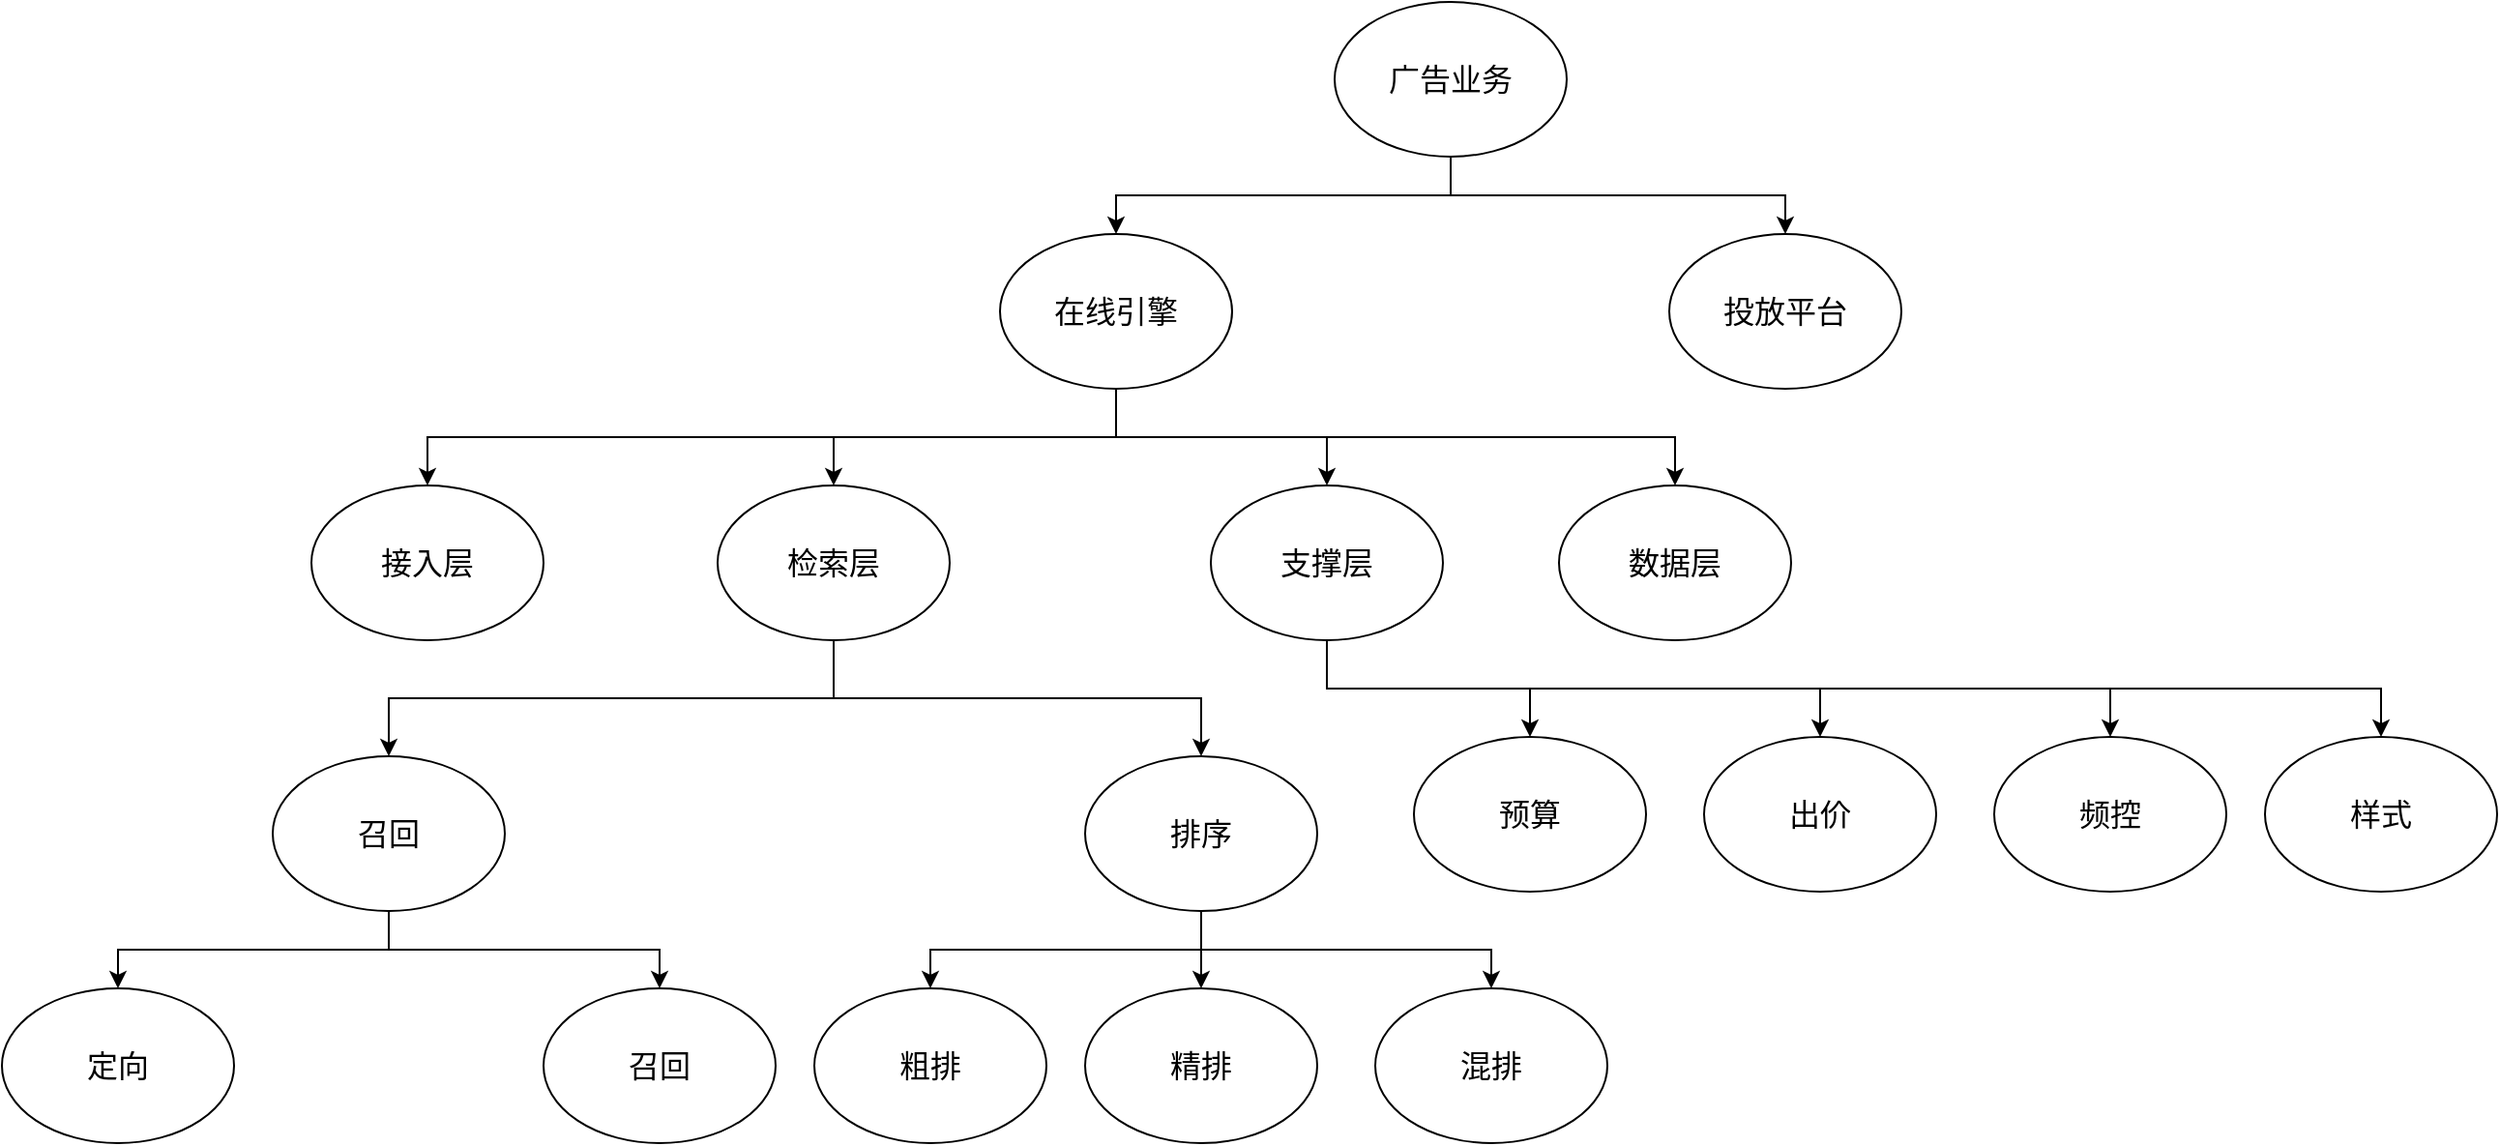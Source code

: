 <mxfile version="20.5.1" type="github">
  <diagram id="MV6-AZoP4zqaIT_8NBvW" name="Page-1">
    <mxGraphModel dx="1578" dy="521" grid="1" gridSize="10" guides="1" tooltips="1" connect="1" arrows="1" fold="1" page="1" pageScale="1" pageWidth="850" pageHeight="1100" math="0" shadow="0">
      <root>
        <mxCell id="0" />
        <mxCell id="1" parent="0" />
        <mxCell id="9iUjwQe2kJsiWRL2tb33-15" style="rounded=0;orthogonalLoop=1;jettySize=auto;html=1;exitX=0.5;exitY=1;exitDx=0;exitDy=0;fontSize=16;edgeStyle=orthogonalEdgeStyle;shadow=0;" parent="1" source="9iUjwQe2kJsiWRL2tb33-1" target="9iUjwQe2kJsiWRL2tb33-2" edge="1">
          <mxGeometry relative="1" as="geometry" />
        </mxCell>
        <mxCell id="9iUjwQe2kJsiWRL2tb33-16" style="edgeStyle=orthogonalEdgeStyle;rounded=0;orthogonalLoop=1;jettySize=auto;html=1;exitX=0.5;exitY=1;exitDx=0;exitDy=0;entryX=0.5;entryY=0;entryDx=0;entryDy=0;fontSize=16;shadow=0;" parent="1" source="9iUjwQe2kJsiWRL2tb33-1" target="9iUjwQe2kJsiWRL2tb33-3" edge="1">
          <mxGeometry relative="1" as="geometry" />
        </mxCell>
        <mxCell id="9iUjwQe2kJsiWRL2tb33-1" value="广告业务" style="ellipse;whiteSpace=wrap;html=1;shadow=0;glass=1;sketch=0;fontSize=16;" parent="1" vertex="1">
          <mxGeometry x="369" y="250" width="120" height="80" as="geometry" />
        </mxCell>
        <mxCell id="9iUjwQe2kJsiWRL2tb33-17" style="edgeStyle=orthogonalEdgeStyle;rounded=0;orthogonalLoop=1;jettySize=auto;html=1;exitX=0.5;exitY=1;exitDx=0;exitDy=0;entryX=0.5;entryY=0;entryDx=0;entryDy=0;shadow=0;fontSize=16;" parent="1" source="9iUjwQe2kJsiWRL2tb33-2" target="9iUjwQe2kJsiWRL2tb33-4" edge="1">
          <mxGeometry relative="1" as="geometry" />
        </mxCell>
        <mxCell id="9iUjwQe2kJsiWRL2tb33-18" style="edgeStyle=orthogonalEdgeStyle;rounded=0;orthogonalLoop=1;jettySize=auto;html=1;exitX=0.5;exitY=1;exitDx=0;exitDy=0;entryX=0.5;entryY=0;entryDx=0;entryDy=0;shadow=0;fontSize=16;" parent="1" source="9iUjwQe2kJsiWRL2tb33-2" target="9iUjwQe2kJsiWRL2tb33-5" edge="1">
          <mxGeometry relative="1" as="geometry" />
        </mxCell>
        <mxCell id="9iUjwQe2kJsiWRL2tb33-19" style="edgeStyle=orthogonalEdgeStyle;rounded=0;orthogonalLoop=1;jettySize=auto;html=1;exitX=0.5;exitY=1;exitDx=0;exitDy=0;entryX=0.5;entryY=0;entryDx=0;entryDy=0;shadow=0;fontSize=16;" parent="1" source="9iUjwQe2kJsiWRL2tb33-2" target="9iUjwQe2kJsiWRL2tb33-6" edge="1">
          <mxGeometry relative="1" as="geometry" />
        </mxCell>
        <mxCell id="9iUjwQe2kJsiWRL2tb33-20" style="edgeStyle=orthogonalEdgeStyle;rounded=0;orthogonalLoop=1;jettySize=auto;html=1;exitX=0.5;exitY=1;exitDx=0;exitDy=0;shadow=0;fontSize=16;" parent="1" source="9iUjwQe2kJsiWRL2tb33-2" target="9iUjwQe2kJsiWRL2tb33-7" edge="1">
          <mxGeometry relative="1" as="geometry" />
        </mxCell>
        <mxCell id="9iUjwQe2kJsiWRL2tb33-2" value="在线引擎" style="ellipse;whiteSpace=wrap;html=1;shadow=0;glass=1;sketch=0;fontSize=16;" parent="1" vertex="1">
          <mxGeometry x="196" y="370" width="120" height="80" as="geometry" />
        </mxCell>
        <mxCell id="9iUjwQe2kJsiWRL2tb33-3" value="投放平台" style="ellipse;whiteSpace=wrap;html=1;shadow=0;glass=1;sketch=0;fontSize=16;" parent="1" vertex="1">
          <mxGeometry x="542" y="370" width="120" height="80" as="geometry" />
        </mxCell>
        <mxCell id="9iUjwQe2kJsiWRL2tb33-4" value="接入层" style="ellipse;whiteSpace=wrap;html=1;shadow=0;glass=1;sketch=0;fontSize=16;flipH=1;flipV=0;" parent="1" vertex="1">
          <mxGeometry x="-160" y="500" width="120" height="80" as="geometry" />
        </mxCell>
        <mxCell id="9iUjwQe2kJsiWRL2tb33-21" style="edgeStyle=orthogonalEdgeStyle;rounded=0;orthogonalLoop=1;jettySize=auto;html=1;exitX=0.5;exitY=1;exitDx=0;exitDy=0;shadow=0;fontSize=16;" parent="1" source="9iUjwQe2kJsiWRL2tb33-5" target="9iUjwQe2kJsiWRL2tb33-8" edge="1">
          <mxGeometry relative="1" as="geometry" />
        </mxCell>
        <mxCell id="9iUjwQe2kJsiWRL2tb33-22" style="edgeStyle=orthogonalEdgeStyle;rounded=0;orthogonalLoop=1;jettySize=auto;html=1;exitX=0.5;exitY=1;exitDx=0;exitDy=0;entryX=0.5;entryY=0;entryDx=0;entryDy=0;shadow=0;fontSize=16;" parent="1" source="9iUjwQe2kJsiWRL2tb33-5" target="9iUjwQe2kJsiWRL2tb33-9" edge="1">
          <mxGeometry relative="1" as="geometry" />
        </mxCell>
        <mxCell id="9iUjwQe2kJsiWRL2tb33-5" value="检索层" style="ellipse;whiteSpace=wrap;html=1;shadow=0;glass=1;sketch=0;fontSize=16;flipH=1;flipV=0;" parent="1" vertex="1">
          <mxGeometry x="50" y="500" width="120" height="80" as="geometry" />
        </mxCell>
        <mxCell id="yhM9Gvs7iQAoyqYX1Myk-3" style="edgeStyle=orthogonalEdgeStyle;rounded=0;orthogonalLoop=1;jettySize=auto;html=1;exitX=0.5;exitY=1;exitDx=0;exitDy=0;" edge="1" parent="1" source="9iUjwQe2kJsiWRL2tb33-6" target="9iUjwQe2kJsiWRL2tb33-28">
          <mxGeometry relative="1" as="geometry" />
        </mxCell>
        <mxCell id="yhM9Gvs7iQAoyqYX1Myk-4" style="edgeStyle=orthogonalEdgeStyle;rounded=0;orthogonalLoop=1;jettySize=auto;html=1;exitX=0.5;exitY=1;exitDx=0;exitDy=0;" edge="1" parent="1" source="9iUjwQe2kJsiWRL2tb33-6" target="9iUjwQe2kJsiWRL2tb33-29">
          <mxGeometry relative="1" as="geometry" />
        </mxCell>
        <mxCell id="yhM9Gvs7iQAoyqYX1Myk-5" style="edgeStyle=orthogonalEdgeStyle;rounded=0;orthogonalLoop=1;jettySize=auto;html=1;exitX=0.5;exitY=1;exitDx=0;exitDy=0;entryX=0.5;entryY=0;entryDx=0;entryDy=0;" edge="1" parent="1" source="9iUjwQe2kJsiWRL2tb33-6" target="yhM9Gvs7iQAoyqYX1Myk-1">
          <mxGeometry relative="1" as="geometry" />
        </mxCell>
        <mxCell id="yhM9Gvs7iQAoyqYX1Myk-6" style="edgeStyle=orthogonalEdgeStyle;rounded=0;orthogonalLoop=1;jettySize=auto;html=1;exitX=0.5;exitY=1;exitDx=0;exitDy=0;" edge="1" parent="1" source="9iUjwQe2kJsiWRL2tb33-6" target="yhM9Gvs7iQAoyqYX1Myk-2">
          <mxGeometry relative="1" as="geometry" />
        </mxCell>
        <mxCell id="9iUjwQe2kJsiWRL2tb33-6" value="支撑层" style="ellipse;whiteSpace=wrap;html=1;shadow=0;glass=1;sketch=0;fontSize=16;flipH=1;flipV=0;" parent="1" vertex="1">
          <mxGeometry x="305" y="500" width="120" height="80" as="geometry" />
        </mxCell>
        <mxCell id="9iUjwQe2kJsiWRL2tb33-7" value="数据层" style="ellipse;whiteSpace=wrap;html=1;shadow=0;glass=1;sketch=0;fontSize=16;flipH=1;flipV=0;" parent="1" vertex="1">
          <mxGeometry x="485" y="500" width="120" height="80" as="geometry" />
        </mxCell>
        <mxCell id="9iUjwQe2kJsiWRL2tb33-23" style="edgeStyle=orthogonalEdgeStyle;rounded=0;orthogonalLoop=1;jettySize=auto;html=1;exitX=0.5;exitY=1;exitDx=0;exitDy=0;entryX=0.5;entryY=0;entryDx=0;entryDy=0;shadow=0;fontSize=16;" parent="1" source="9iUjwQe2kJsiWRL2tb33-8" target="9iUjwQe2kJsiWRL2tb33-10" edge="1">
          <mxGeometry relative="1" as="geometry" />
        </mxCell>
        <mxCell id="9iUjwQe2kJsiWRL2tb33-24" style="edgeStyle=orthogonalEdgeStyle;rounded=0;orthogonalLoop=1;jettySize=auto;html=1;exitX=0.5;exitY=1;exitDx=0;exitDy=0;shadow=0;fontSize=16;" parent="1" source="9iUjwQe2kJsiWRL2tb33-8" target="9iUjwQe2kJsiWRL2tb33-11" edge="1">
          <mxGeometry relative="1" as="geometry" />
        </mxCell>
        <mxCell id="9iUjwQe2kJsiWRL2tb33-8" value="召回" style="ellipse;whiteSpace=wrap;html=1;shadow=0;glass=1;sketch=0;fontSize=16;" parent="1" vertex="1">
          <mxGeometry x="-180" y="640" width="120" height="80" as="geometry" />
        </mxCell>
        <mxCell id="9iUjwQe2kJsiWRL2tb33-25" style="edgeStyle=orthogonalEdgeStyle;rounded=0;orthogonalLoop=1;jettySize=auto;html=1;exitX=0.5;exitY=1;exitDx=0;exitDy=0;entryX=0.5;entryY=0;entryDx=0;entryDy=0;shadow=0;fontSize=16;" parent="1" source="9iUjwQe2kJsiWRL2tb33-9" target="9iUjwQe2kJsiWRL2tb33-12" edge="1">
          <mxGeometry relative="1" as="geometry" />
        </mxCell>
        <mxCell id="9iUjwQe2kJsiWRL2tb33-26" style="edgeStyle=orthogonalEdgeStyle;rounded=0;orthogonalLoop=1;jettySize=auto;html=1;exitX=0.5;exitY=1;exitDx=0;exitDy=0;entryX=0.5;entryY=0;entryDx=0;entryDy=0;shadow=0;fontSize=16;" parent="1" source="9iUjwQe2kJsiWRL2tb33-9" target="9iUjwQe2kJsiWRL2tb33-13" edge="1">
          <mxGeometry relative="1" as="geometry" />
        </mxCell>
        <mxCell id="9iUjwQe2kJsiWRL2tb33-27" style="edgeStyle=orthogonalEdgeStyle;rounded=0;orthogonalLoop=1;jettySize=auto;html=1;exitX=0.5;exitY=1;exitDx=0;exitDy=0;shadow=0;fontSize=16;" parent="1" source="9iUjwQe2kJsiWRL2tb33-9" target="9iUjwQe2kJsiWRL2tb33-14" edge="1">
          <mxGeometry relative="1" as="geometry" />
        </mxCell>
        <mxCell id="9iUjwQe2kJsiWRL2tb33-9" value="排序" style="ellipse;whiteSpace=wrap;html=1;shadow=0;glass=1;sketch=0;fontSize=16;" parent="1" vertex="1">
          <mxGeometry x="240" y="640" width="120" height="80" as="geometry" />
        </mxCell>
        <mxCell id="9iUjwQe2kJsiWRL2tb33-10" value="定向" style="ellipse;whiteSpace=wrap;html=1;shadow=0;glass=1;sketch=0;fontSize=16;" parent="1" vertex="1">
          <mxGeometry x="-320" y="760" width="120" height="80" as="geometry" />
        </mxCell>
        <mxCell id="9iUjwQe2kJsiWRL2tb33-11" value="召回" style="ellipse;whiteSpace=wrap;html=1;shadow=0;glass=1;sketch=0;fontSize=16;" parent="1" vertex="1">
          <mxGeometry x="-40" y="760" width="120" height="80" as="geometry" />
        </mxCell>
        <mxCell id="9iUjwQe2kJsiWRL2tb33-12" value="粗排" style="ellipse;whiteSpace=wrap;html=1;shadow=0;glass=1;sketch=0;fontSize=16;flipV=1;flipH=1;" parent="1" vertex="1">
          <mxGeometry x="100" y="760" width="120" height="80" as="geometry" />
        </mxCell>
        <mxCell id="9iUjwQe2kJsiWRL2tb33-13" value="精排" style="ellipse;whiteSpace=wrap;html=1;shadow=0;glass=1;sketch=0;fontSize=16;flipV=1;flipH=1;" parent="1" vertex="1">
          <mxGeometry x="240" y="760" width="120" height="80" as="geometry" />
        </mxCell>
        <mxCell id="9iUjwQe2kJsiWRL2tb33-14" value="混排" style="ellipse;whiteSpace=wrap;html=1;shadow=0;glass=1;sketch=0;fontSize=16;flipV=1;flipH=1;" parent="1" vertex="1">
          <mxGeometry x="390" y="760" width="120" height="80" as="geometry" />
        </mxCell>
        <mxCell id="9iUjwQe2kJsiWRL2tb33-28" value="预算" style="ellipse;whiteSpace=wrap;html=1;shadow=0;glass=1;sketch=0;fontSize=16;" parent="1" vertex="1">
          <mxGeometry x="410" y="630" width="120" height="80" as="geometry" />
        </mxCell>
        <mxCell id="9iUjwQe2kJsiWRL2tb33-29" value="出价" style="ellipse;whiteSpace=wrap;html=1;shadow=0;glass=1;sketch=0;fontSize=16;" parent="1" vertex="1">
          <mxGeometry x="560" y="630" width="120" height="80" as="geometry" />
        </mxCell>
        <mxCell id="yhM9Gvs7iQAoyqYX1Myk-1" value="频控" style="ellipse;whiteSpace=wrap;html=1;shadow=0;glass=1;sketch=0;fontSize=16;" vertex="1" parent="1">
          <mxGeometry x="710" y="630" width="120" height="80" as="geometry" />
        </mxCell>
        <mxCell id="yhM9Gvs7iQAoyqYX1Myk-2" value="样式" style="ellipse;whiteSpace=wrap;html=1;shadow=0;glass=1;sketch=0;fontSize=16;" vertex="1" parent="1">
          <mxGeometry x="850" y="630" width="120" height="80" as="geometry" />
        </mxCell>
      </root>
    </mxGraphModel>
  </diagram>
</mxfile>
